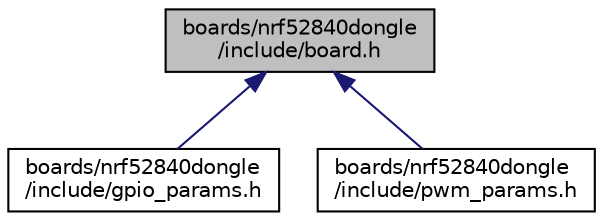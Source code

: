 digraph "boards/nrf52840dongle/include/board.h"
{
 // LATEX_PDF_SIZE
  edge [fontname="Helvetica",fontsize="10",labelfontname="Helvetica",labelfontsize="10"];
  node [fontname="Helvetica",fontsize="10",shape=record];
  Node1 [label="boards/nrf52840dongle\l/include/board.h",height=0.2,width=0.4,color="black", fillcolor="grey75", style="filled", fontcolor="black",tooltip="Board specific configuration for the nRF52840-Dongle."];
  Node1 -> Node2 [dir="back",color="midnightblue",fontsize="10",style="solid",fontname="Helvetica"];
  Node2 [label="boards/nrf52840dongle\l/include/gpio_params.h",height=0.2,width=0.4,color="black", fillcolor="white", style="filled",URL="$nrf52840dongle_2include_2gpio__params_8h.html",tooltip="Configuration of SAUL mapped GPIO pins."];
  Node1 -> Node3 [dir="back",color="midnightblue",fontsize="10",style="solid",fontname="Helvetica"];
  Node3 [label="boards/nrf52840dongle\l/include/pwm_params.h",height=0.2,width=0.4,color="black", fillcolor="white", style="filled",URL="$nrf52840dongle_2include_2pwm__params_8h.html",tooltip="Configuration of SAUL mapped PWM channels."];
}
